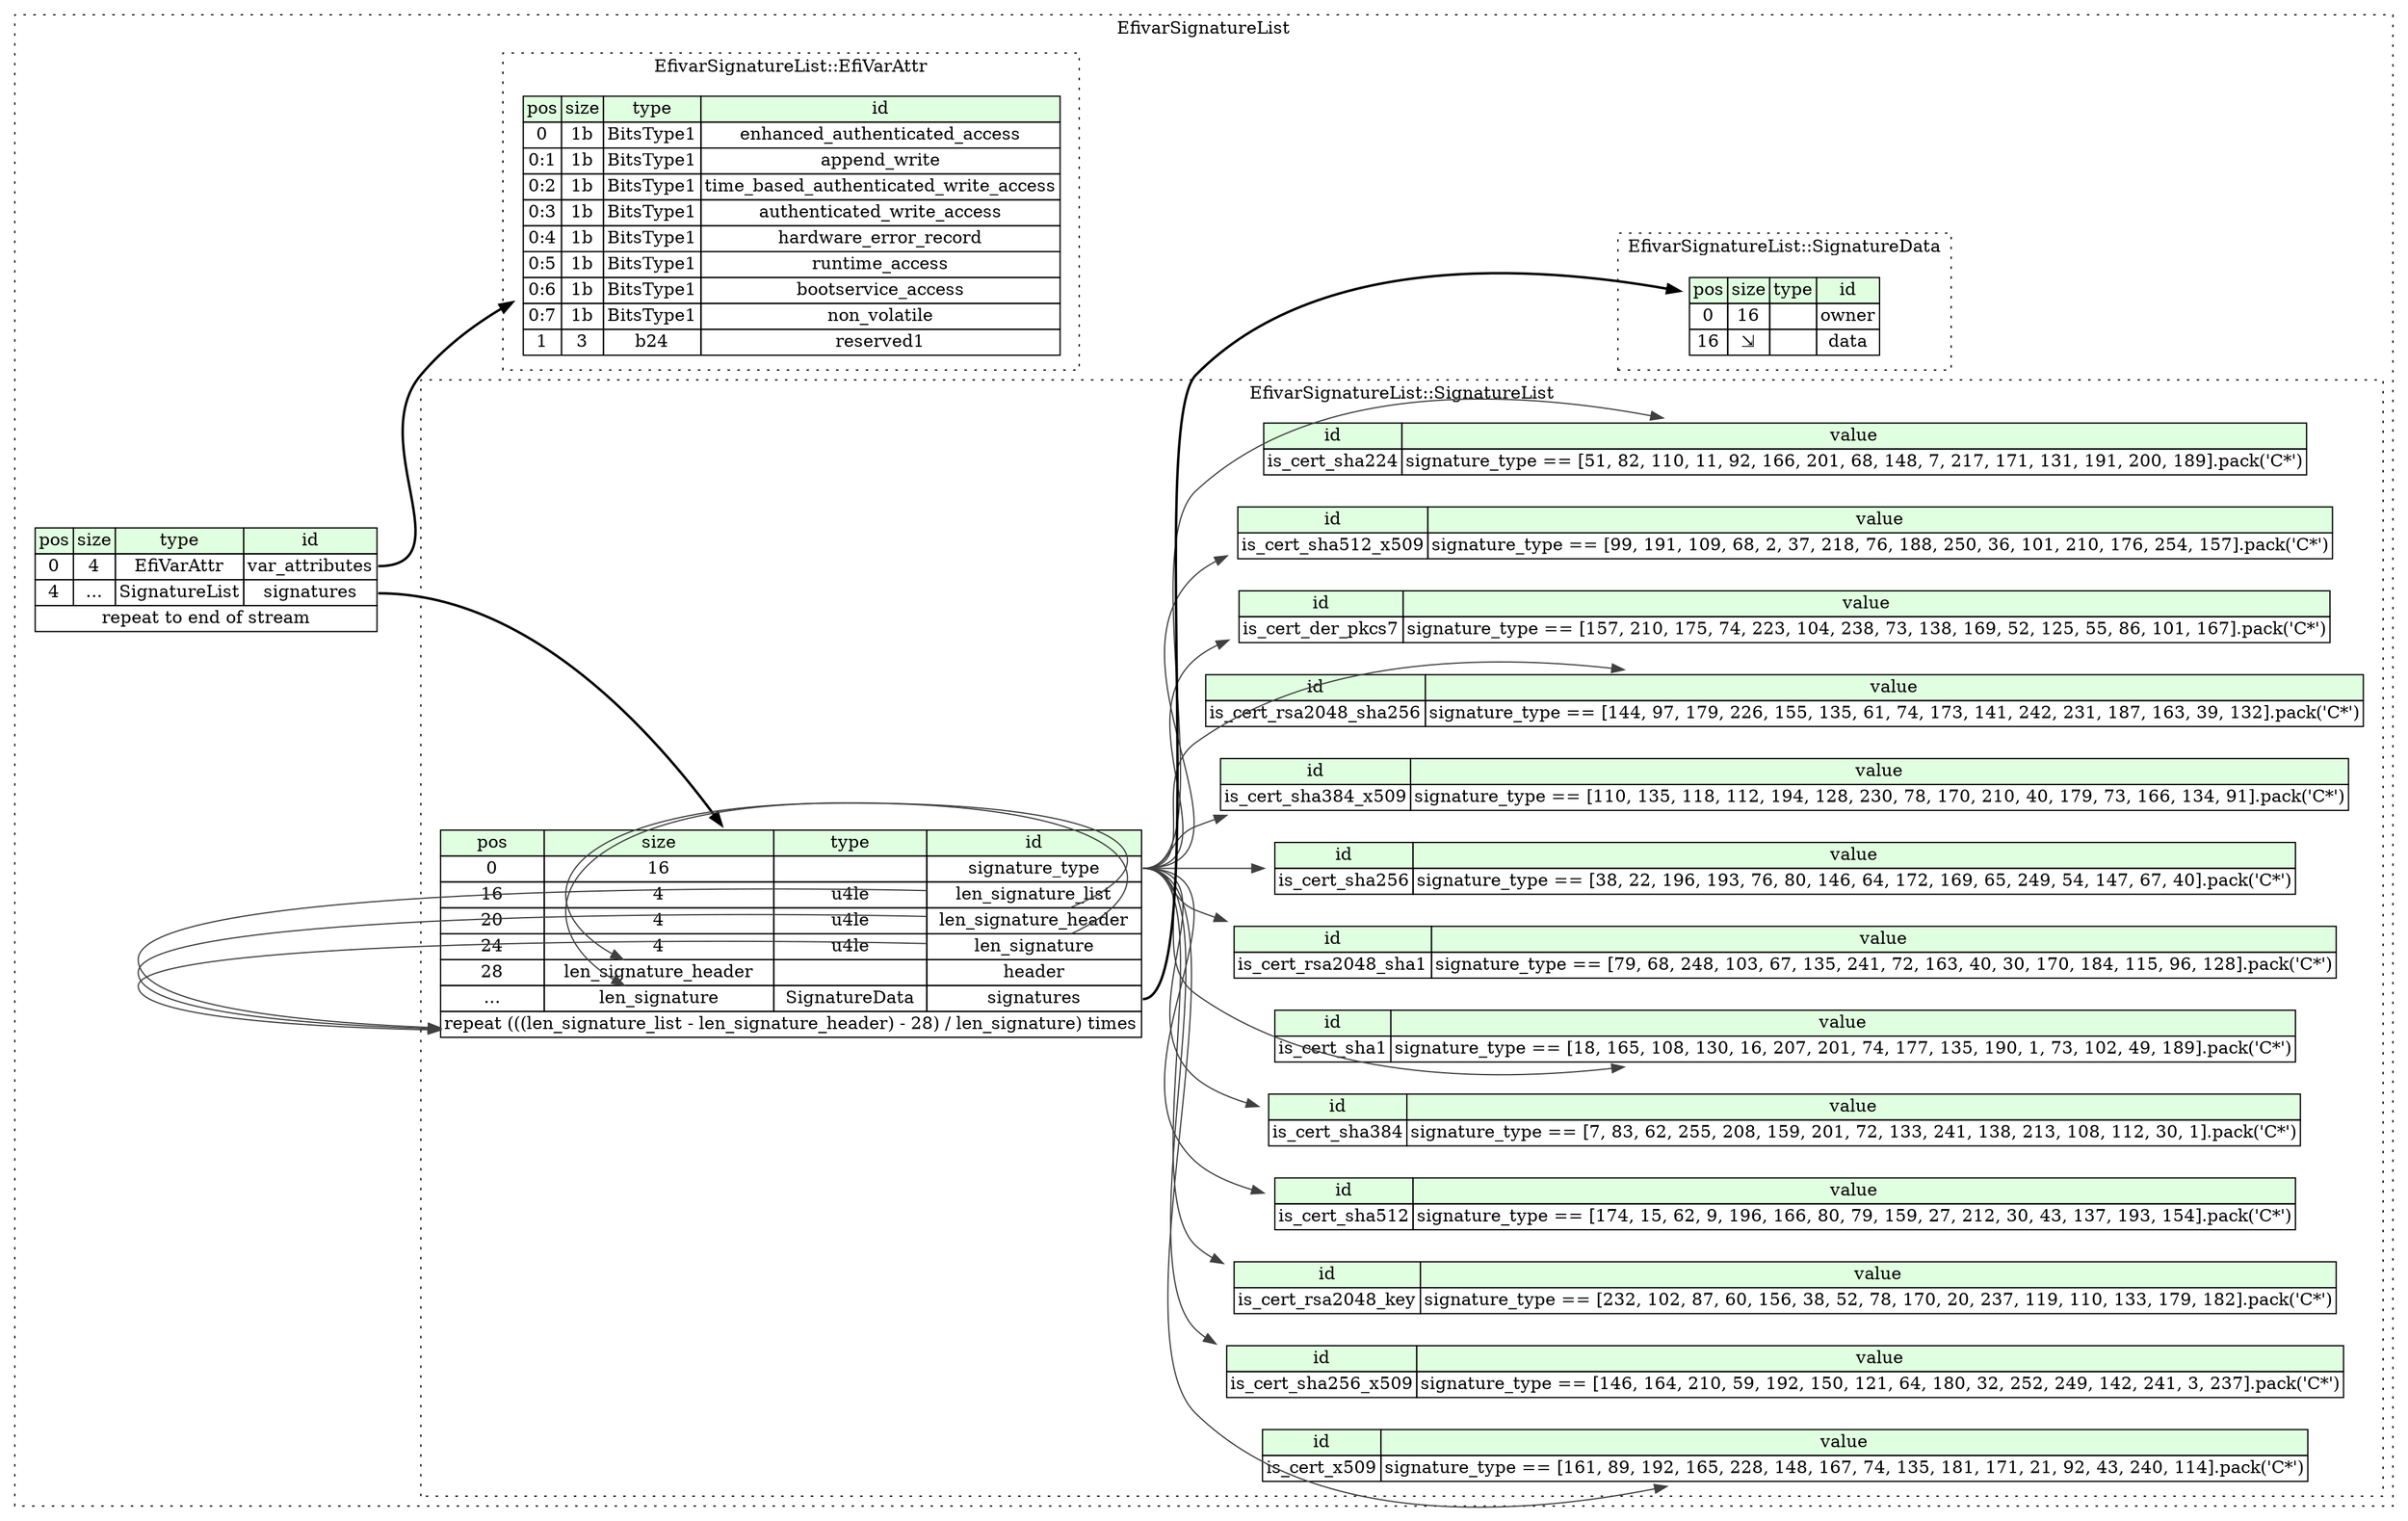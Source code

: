 digraph {
	rankdir=LR;
	node [shape=plaintext];
	subgraph cluster__efivar_signature_list {
		label="EfivarSignatureList";
		graph[style=dotted];

		efivar_signature_list__seq [label=<<TABLE BORDER="0" CELLBORDER="1" CELLSPACING="0">
			<TR><TD BGCOLOR="#E0FFE0">pos</TD><TD BGCOLOR="#E0FFE0">size</TD><TD BGCOLOR="#E0FFE0">type</TD><TD BGCOLOR="#E0FFE0">id</TD></TR>
			<TR><TD PORT="var_attributes_pos">0</TD><TD PORT="var_attributes_size">4</TD><TD>EfiVarAttr</TD><TD PORT="var_attributes_type">var_attributes</TD></TR>
			<TR><TD PORT="signatures_pos">4</TD><TD PORT="signatures_size">...</TD><TD>SignatureList</TD><TD PORT="signatures_type">signatures</TD></TR>
			<TR><TD COLSPAN="4" PORT="signatures__repeat">repeat to end of stream</TD></TR>
		</TABLE>>];
		subgraph cluster__signature_list {
			label="EfivarSignatureList::SignatureList";
			graph[style=dotted];

			signature_list__seq [label=<<TABLE BORDER="0" CELLBORDER="1" CELLSPACING="0">
				<TR><TD BGCOLOR="#E0FFE0">pos</TD><TD BGCOLOR="#E0FFE0">size</TD><TD BGCOLOR="#E0FFE0">type</TD><TD BGCOLOR="#E0FFE0">id</TD></TR>
				<TR><TD PORT="signature_type_pos">0</TD><TD PORT="signature_type_size">16</TD><TD></TD><TD PORT="signature_type_type">signature_type</TD></TR>
				<TR><TD PORT="len_signature_list_pos">16</TD><TD PORT="len_signature_list_size">4</TD><TD>u4le</TD><TD PORT="len_signature_list_type">len_signature_list</TD></TR>
				<TR><TD PORT="len_signature_header_pos">20</TD><TD PORT="len_signature_header_size">4</TD><TD>u4le</TD><TD PORT="len_signature_header_type">len_signature_header</TD></TR>
				<TR><TD PORT="len_signature_pos">24</TD><TD PORT="len_signature_size">4</TD><TD>u4le</TD><TD PORT="len_signature_type">len_signature</TD></TR>
				<TR><TD PORT="header_pos">28</TD><TD PORT="header_size">len_signature_header</TD><TD></TD><TD PORT="header_type">header</TD></TR>
				<TR><TD PORT="signatures_pos">...</TD><TD PORT="signatures_size">len_signature</TD><TD>SignatureData</TD><TD PORT="signatures_type">signatures</TD></TR>
				<TR><TD COLSPAN="4" PORT="signatures__repeat">repeat (((len_signature_list - len_signature_header) - 28) / len_signature) times</TD></TR>
			</TABLE>>];
			signature_list__inst__is_cert_sha512_x509 [label=<<TABLE BORDER="0" CELLBORDER="1" CELLSPACING="0">
				<TR><TD BGCOLOR="#E0FFE0">id</TD><TD BGCOLOR="#E0FFE0">value</TD></TR>
				<TR><TD>is_cert_sha512_x509</TD><TD>signature_type == [99, 191, 109, 68, 2, 37, 218, 76, 188, 250, 36, 101, 210, 176, 254, 157].pack('C*')</TD></TR>
			</TABLE>>];
			signature_list__inst__is_cert_sha224 [label=<<TABLE BORDER="0" CELLBORDER="1" CELLSPACING="0">
				<TR><TD BGCOLOR="#E0FFE0">id</TD><TD BGCOLOR="#E0FFE0">value</TD></TR>
				<TR><TD>is_cert_sha224</TD><TD>signature_type == [51, 82, 110, 11, 92, 166, 201, 68, 148, 7, 217, 171, 131, 191, 200, 189].pack('C*')</TD></TR>
			</TABLE>>];
			signature_list__inst__is_cert_x509 [label=<<TABLE BORDER="0" CELLBORDER="1" CELLSPACING="0">
				<TR><TD BGCOLOR="#E0FFE0">id</TD><TD BGCOLOR="#E0FFE0">value</TD></TR>
				<TR><TD>is_cert_x509</TD><TD>signature_type == [161, 89, 192, 165, 228, 148, 167, 74, 135, 181, 171, 21, 92, 43, 240, 114].pack('C*')</TD></TR>
			</TABLE>>];
			signature_list__inst__is_cert_sha256_x509 [label=<<TABLE BORDER="0" CELLBORDER="1" CELLSPACING="0">
				<TR><TD BGCOLOR="#E0FFE0">id</TD><TD BGCOLOR="#E0FFE0">value</TD></TR>
				<TR><TD>is_cert_sha256_x509</TD><TD>signature_type == [146, 164, 210, 59, 192, 150, 121, 64, 180, 32, 252, 249, 142, 241, 3, 237].pack('C*')</TD></TR>
			</TABLE>>];
			signature_list__inst__is_cert_rsa2048_key [label=<<TABLE BORDER="0" CELLBORDER="1" CELLSPACING="0">
				<TR><TD BGCOLOR="#E0FFE0">id</TD><TD BGCOLOR="#E0FFE0">value</TD></TR>
				<TR><TD>is_cert_rsa2048_key</TD><TD>signature_type == [232, 102, 87, 60, 156, 38, 52, 78, 170, 20, 237, 119, 110, 133, 179, 182].pack('C*')</TD></TR>
			</TABLE>>];
			signature_list__inst__is_cert_sha512 [label=<<TABLE BORDER="0" CELLBORDER="1" CELLSPACING="0">
				<TR><TD BGCOLOR="#E0FFE0">id</TD><TD BGCOLOR="#E0FFE0">value</TD></TR>
				<TR><TD>is_cert_sha512</TD><TD>signature_type == [174, 15, 62, 9, 196, 166, 80, 79, 159, 27, 212, 30, 43, 137, 193, 154].pack('C*')</TD></TR>
			</TABLE>>];
			signature_list__inst__is_cert_sha384 [label=<<TABLE BORDER="0" CELLBORDER="1" CELLSPACING="0">
				<TR><TD BGCOLOR="#E0FFE0">id</TD><TD BGCOLOR="#E0FFE0">value</TD></TR>
				<TR><TD>is_cert_sha384</TD><TD>signature_type == [7, 83, 62, 255, 208, 159, 201, 72, 133, 241, 138, 213, 108, 112, 30, 1].pack('C*')</TD></TR>
			</TABLE>>];
			signature_list__inst__is_cert_sha1 [label=<<TABLE BORDER="0" CELLBORDER="1" CELLSPACING="0">
				<TR><TD BGCOLOR="#E0FFE0">id</TD><TD BGCOLOR="#E0FFE0">value</TD></TR>
				<TR><TD>is_cert_sha1</TD><TD>signature_type == [18, 165, 108, 130, 16, 207, 201, 74, 177, 135, 190, 1, 73, 102, 49, 189].pack('C*')</TD></TR>
			</TABLE>>];
			signature_list__inst__is_cert_rsa2048_sha1 [label=<<TABLE BORDER="0" CELLBORDER="1" CELLSPACING="0">
				<TR><TD BGCOLOR="#E0FFE0">id</TD><TD BGCOLOR="#E0FFE0">value</TD></TR>
				<TR><TD>is_cert_rsa2048_sha1</TD><TD>signature_type == [79, 68, 248, 103, 67, 135, 241, 72, 163, 40, 30, 170, 184, 115, 96, 128].pack('C*')</TD></TR>
			</TABLE>>];
			signature_list__inst__is_cert_sha256 [label=<<TABLE BORDER="0" CELLBORDER="1" CELLSPACING="0">
				<TR><TD BGCOLOR="#E0FFE0">id</TD><TD BGCOLOR="#E0FFE0">value</TD></TR>
				<TR><TD>is_cert_sha256</TD><TD>signature_type == [38, 22, 196, 193, 76, 80, 146, 64, 172, 169, 65, 249, 54, 147, 67, 40].pack('C*')</TD></TR>
			</TABLE>>];
			signature_list__inst__is_cert_sha384_x509 [label=<<TABLE BORDER="0" CELLBORDER="1" CELLSPACING="0">
				<TR><TD BGCOLOR="#E0FFE0">id</TD><TD BGCOLOR="#E0FFE0">value</TD></TR>
				<TR><TD>is_cert_sha384_x509</TD><TD>signature_type == [110, 135, 118, 112, 194, 128, 230, 78, 170, 210, 40, 179, 73, 166, 134, 91].pack('C*')</TD></TR>
			</TABLE>>];
			signature_list__inst__is_cert_rsa2048_sha256 [label=<<TABLE BORDER="0" CELLBORDER="1" CELLSPACING="0">
				<TR><TD BGCOLOR="#E0FFE0">id</TD><TD BGCOLOR="#E0FFE0">value</TD></TR>
				<TR><TD>is_cert_rsa2048_sha256</TD><TD>signature_type == [144, 97, 179, 226, 155, 135, 61, 74, 173, 141, 242, 231, 187, 163, 39, 132].pack('C*')</TD></TR>
			</TABLE>>];
			signature_list__inst__is_cert_der_pkcs7 [label=<<TABLE BORDER="0" CELLBORDER="1" CELLSPACING="0">
				<TR><TD BGCOLOR="#E0FFE0">id</TD><TD BGCOLOR="#E0FFE0">value</TD></TR>
				<TR><TD>is_cert_der_pkcs7</TD><TD>signature_type == [157, 210, 175, 74, 223, 104, 238, 73, 138, 169, 52, 125, 55, 86, 101, 167].pack('C*')</TD></TR>
			</TABLE>>];
		}
		subgraph cluster__signature_data {
			label="EfivarSignatureList::SignatureData";
			graph[style=dotted];

			signature_data__seq [label=<<TABLE BORDER="0" CELLBORDER="1" CELLSPACING="0">
				<TR><TD BGCOLOR="#E0FFE0">pos</TD><TD BGCOLOR="#E0FFE0">size</TD><TD BGCOLOR="#E0FFE0">type</TD><TD BGCOLOR="#E0FFE0">id</TD></TR>
				<TR><TD PORT="owner_pos">0</TD><TD PORT="owner_size">16</TD><TD></TD><TD PORT="owner_type">owner</TD></TR>
				<TR><TD PORT="data_pos">16</TD><TD PORT="data_size">⇲</TD><TD></TD><TD PORT="data_type">data</TD></TR>
			</TABLE>>];
		}
		subgraph cluster__efi_var_attr {
			label="EfivarSignatureList::EfiVarAttr";
			graph[style=dotted];

			efi_var_attr__seq [label=<<TABLE BORDER="0" CELLBORDER="1" CELLSPACING="0">
				<TR><TD BGCOLOR="#E0FFE0">pos</TD><TD BGCOLOR="#E0FFE0">size</TD><TD BGCOLOR="#E0FFE0">type</TD><TD BGCOLOR="#E0FFE0">id</TD></TR>
				<TR><TD PORT="enhanced_authenticated_access_pos">0</TD><TD PORT="enhanced_authenticated_access_size">1b</TD><TD>BitsType1</TD><TD PORT="enhanced_authenticated_access_type">enhanced_authenticated_access</TD></TR>
				<TR><TD PORT="append_write_pos">0:1</TD><TD PORT="append_write_size">1b</TD><TD>BitsType1</TD><TD PORT="append_write_type">append_write</TD></TR>
				<TR><TD PORT="time_based_authenticated_write_access_pos">0:2</TD><TD PORT="time_based_authenticated_write_access_size">1b</TD><TD>BitsType1</TD><TD PORT="time_based_authenticated_write_access_type">time_based_authenticated_write_access</TD></TR>
				<TR><TD PORT="authenticated_write_access_pos">0:3</TD><TD PORT="authenticated_write_access_size">1b</TD><TD>BitsType1</TD><TD PORT="authenticated_write_access_type">authenticated_write_access</TD></TR>
				<TR><TD PORT="hardware_error_record_pos">0:4</TD><TD PORT="hardware_error_record_size">1b</TD><TD>BitsType1</TD><TD PORT="hardware_error_record_type">hardware_error_record</TD></TR>
				<TR><TD PORT="runtime_access_pos">0:5</TD><TD PORT="runtime_access_size">1b</TD><TD>BitsType1</TD><TD PORT="runtime_access_type">runtime_access</TD></TR>
				<TR><TD PORT="bootservice_access_pos">0:6</TD><TD PORT="bootservice_access_size">1b</TD><TD>BitsType1</TD><TD PORT="bootservice_access_type">bootservice_access</TD></TR>
				<TR><TD PORT="non_volatile_pos">0:7</TD><TD PORT="non_volatile_size">1b</TD><TD>BitsType1</TD><TD PORT="non_volatile_type">non_volatile</TD></TR>
				<TR><TD PORT="reserved1_pos">1</TD><TD PORT="reserved1_size">3</TD><TD>b24</TD><TD PORT="reserved1_type">reserved1</TD></TR>
			</TABLE>>];
		}
	}
	efivar_signature_list__seq:var_attributes_type -> efi_var_attr__seq [style=bold];
	efivar_signature_list__seq:signatures_type -> signature_list__seq [style=bold];
	signature_list__seq:len_signature_header_type -> signature_list__seq:header_size [color="#404040"];
	signature_list__seq:len_signature_type -> signature_list__seq:signatures_size [color="#404040"];
	signature_list__seq:signatures_type -> signature_data__seq [style=bold];
	signature_list__seq:len_signature_list_type -> signature_list__seq:signatures__repeat [color="#404040"];
	signature_list__seq:len_signature_header_type -> signature_list__seq:signatures__repeat [color="#404040"];
	signature_list__seq:len_signature_type -> signature_list__seq:signatures__repeat [color="#404040"];
	signature_list__seq:signature_type_type -> signature_list__inst__is_cert_sha512_x509 [color="#404040"];
	signature_list__seq:signature_type_type -> signature_list__inst__is_cert_sha224 [color="#404040"];
	signature_list__seq:signature_type_type -> signature_list__inst__is_cert_x509 [color="#404040"];
	signature_list__seq:signature_type_type -> signature_list__inst__is_cert_sha256_x509 [color="#404040"];
	signature_list__seq:signature_type_type -> signature_list__inst__is_cert_rsa2048_key [color="#404040"];
	signature_list__seq:signature_type_type -> signature_list__inst__is_cert_sha512 [color="#404040"];
	signature_list__seq:signature_type_type -> signature_list__inst__is_cert_sha384 [color="#404040"];
	signature_list__seq:signature_type_type -> signature_list__inst__is_cert_sha1 [color="#404040"];
	signature_list__seq:signature_type_type -> signature_list__inst__is_cert_rsa2048_sha1 [color="#404040"];
	signature_list__seq:signature_type_type -> signature_list__inst__is_cert_sha256 [color="#404040"];
	signature_list__seq:signature_type_type -> signature_list__inst__is_cert_sha384_x509 [color="#404040"];
	signature_list__seq:signature_type_type -> signature_list__inst__is_cert_rsa2048_sha256 [color="#404040"];
	signature_list__seq:signature_type_type -> signature_list__inst__is_cert_der_pkcs7 [color="#404040"];
}
